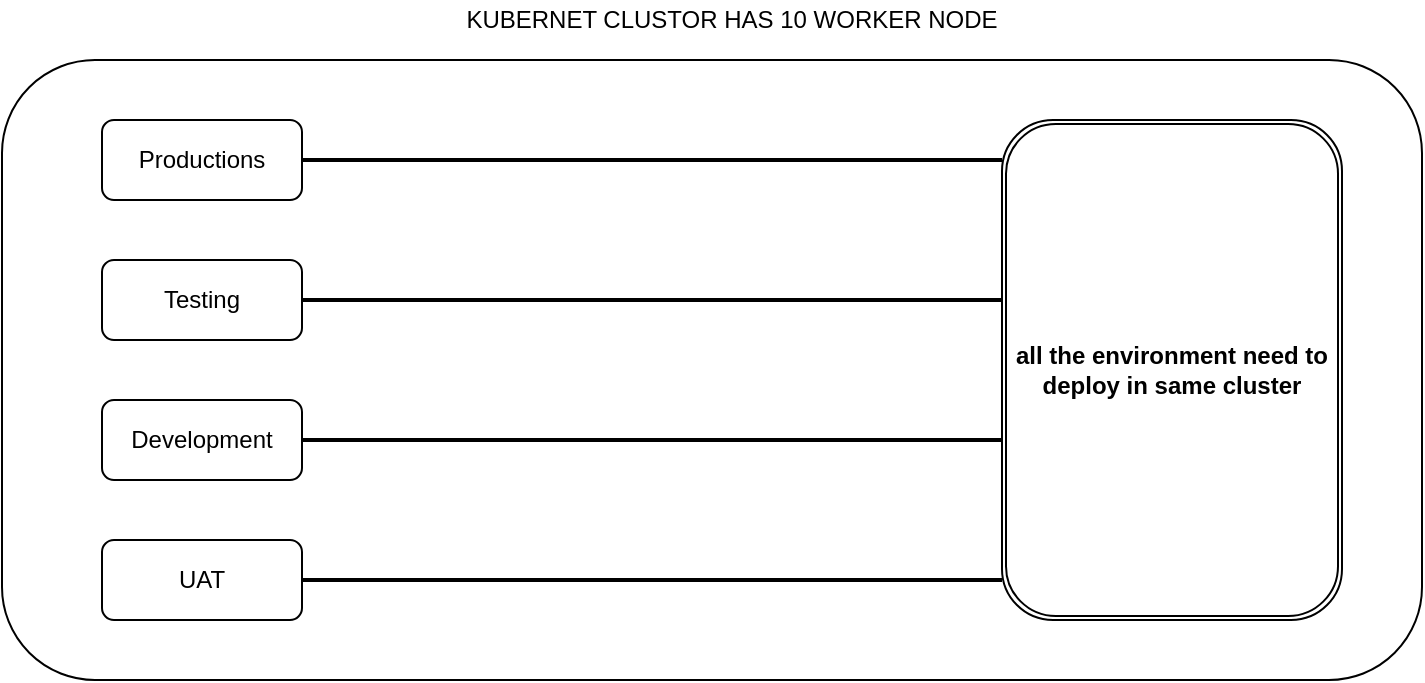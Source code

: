 <mxfile version="14.8.4" type="github">
  <diagram id="dVXUt_YN8yqCxRVQCd2n" name="Page-1">
    <mxGraphModel dx="1038" dy="489" grid="1" gridSize="10" guides="1" tooltips="1" connect="1" arrows="1" fold="1" page="1" pageScale="1" pageWidth="850" pageHeight="1100" math="0" shadow="0">
      <root>
        <mxCell id="0" />
        <mxCell id="1" parent="0" />
        <mxCell id="CdA6uI-bimzktIpL5qC4-1" value="" style="rounded=1;whiteSpace=wrap;html=1;" vertex="1" parent="1">
          <mxGeometry x="60" y="60" width="710" height="310" as="geometry" />
        </mxCell>
        <mxCell id="CdA6uI-bimzktIpL5qC4-2" value="KUBERNET CLUSTOR HAS 10 WORKER NODE" style="text;html=1;strokeColor=none;fillColor=none;align=center;verticalAlign=middle;whiteSpace=wrap;rounded=0;" vertex="1" parent="1">
          <mxGeometry x="120" y="30" width="610" height="20" as="geometry" />
        </mxCell>
        <mxCell id="CdA6uI-bimzktIpL5qC4-3" value="Productions" style="rounded=1;whiteSpace=wrap;html=1;" vertex="1" parent="1">
          <mxGeometry x="110" y="90" width="100" height="40" as="geometry" />
        </mxCell>
        <mxCell id="CdA6uI-bimzktIpL5qC4-4" value="Testing" style="rounded=1;whiteSpace=wrap;html=1;" vertex="1" parent="1">
          <mxGeometry x="110" y="160" width="100" height="40" as="geometry" />
        </mxCell>
        <mxCell id="CdA6uI-bimzktIpL5qC4-5" value="Development&lt;span style=&quot;color: rgba(0 , 0 , 0 , 0) ; font-family: monospace ; font-size: 0px&quot;&gt;%3CmxGraphModel%3E%3Croot%3E%3CmxCell%20id%3D%220%22%2F%3E%3CmxCell%20id%3D%221%22%20parent%3D%220%22%2F%3E%3CmxCell%20id%3D%222%22%20value%3D%22Testing%22%20style%3D%22rounded%3D1%3BwhiteSpace%3Dwrap%3Bhtml%3D1%3B%22%20vertex%3D%221%22%20parent%3D%221%22%3E%3CmxGeometry%20x%3D%22110%22%20y%3D%22160%22%20width%3D%22100%22%20height%3D%2240%22%20as%3D%22geometry%22%2F%3E%3C%2FmxCell%3E%3C%2Froot%3E%3C%2FmxGraphModel%3E&lt;/span&gt;" style="rounded=1;whiteSpace=wrap;html=1;" vertex="1" parent="1">
          <mxGeometry x="110" y="230" width="100" height="40" as="geometry" />
        </mxCell>
        <mxCell id="CdA6uI-bimzktIpL5qC4-6" value="UAT" style="rounded=1;whiteSpace=wrap;html=1;" vertex="1" parent="1">
          <mxGeometry x="110" y="300" width="100" height="40" as="geometry" />
        </mxCell>
        <mxCell id="CdA6uI-bimzktIpL5qC4-10" value="" style="line;strokeWidth=2;html=1;" vertex="1" parent="1">
          <mxGeometry x="210" y="105" width="350" height="10" as="geometry" />
        </mxCell>
        <mxCell id="CdA6uI-bimzktIpL5qC4-11" value="" style="line;strokeWidth=2;html=1;" vertex="1" parent="1">
          <mxGeometry x="210" y="175" width="350" height="10" as="geometry" />
        </mxCell>
        <mxCell id="CdA6uI-bimzktIpL5qC4-12" value="" style="line;strokeWidth=2;html=1;" vertex="1" parent="1">
          <mxGeometry x="210" y="245" width="350" height="10" as="geometry" />
        </mxCell>
        <mxCell id="CdA6uI-bimzktIpL5qC4-13" value="" style="line;strokeWidth=2;html=1;" vertex="1" parent="1">
          <mxGeometry x="210" y="315" width="350" height="10" as="geometry" />
        </mxCell>
        <mxCell id="CdA6uI-bimzktIpL5qC4-15" value="&lt;b&gt;all the environment need to deploy in same cluster&lt;/b&gt;" style="shape=ext;double=1;rounded=1;whiteSpace=wrap;html=1;" vertex="1" parent="1">
          <mxGeometry x="560" y="90" width="170" height="250" as="geometry" />
        </mxCell>
      </root>
    </mxGraphModel>
  </diagram>
</mxfile>
